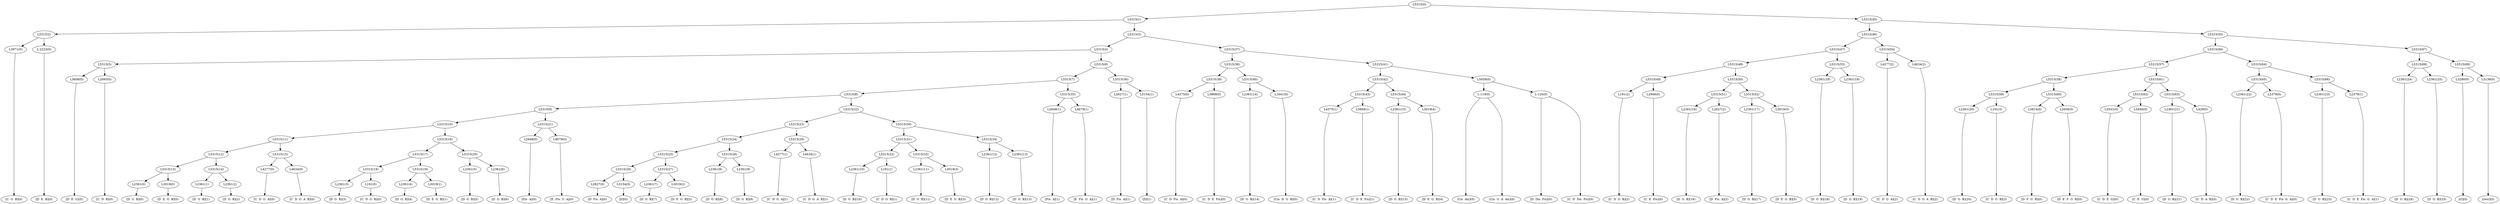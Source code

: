 digraph sample{
"L3971(0)"->"[C  G  B](0)"
"L-2223(0)"->"[D  E  B](0)"
"L5315(2)"->"L3971(0)"
"L5315(2)"->"L-2223(0)"
"L3608(0)"->"[D  E  G](0)"
"L2693(0)"->"[C  D  B](0)"
"L5315(5)"->"L3608(0)"
"L5315(5)"->"L2693(0)"
"L2361(0)"->"[D  G  B](0)"
"L3019(0)"->"[D  E  G  B](0)"
"L5315(13)"->"L2361(0)"
"L5315(13)"->"L3019(0)"
"L2361(1)"->"[D  G  B](1)"
"L2361(2)"->"[D  G  B](2)"
"L5315(14)"->"L2361(1)"
"L5315(14)"->"L2361(2)"
"L5315(12)"->"L5315(13)"
"L5315(12)"->"L5315(14)"
"L4277(0)"->"[C  D  G  A](0)"
"L4634(0)"->"[C  D  G  A  B](0)"
"L5315(15)"->"L4277(0)"
"L5315(15)"->"L4634(0)"
"L5315(11)"->"L5315(12)"
"L5315(11)"->"L5315(15)"
"L2361(3)"->"[D  G  B](3)"
"L191(0)"->"[C  D  G  B](0)"
"L5315(18)"->"L2361(3)"
"L5315(18)"->"L191(0)"
"L2361(4)"->"[D  G  B](4)"
"L3019(1)"->"[D  E  G  B](1)"
"L5315(19)"->"L2361(4)"
"L5315(19)"->"L3019(1)"
"L5315(17)"->"L5315(18)"
"L5315(17)"->"L5315(19)"
"L2361(5)"->"[D  G  B](5)"
"L2361(6)"->"[D  G  B](6)"
"L5315(20)"->"L2361(5)"
"L5315(20)"->"L2361(6)"
"L5315(16)"->"L5315(17)"
"L5315(16)"->"L5315(20)"
"L5315(10)"->"L5315(11)"
"L5315(10)"->"L5315(16)"
"L2648(0)"->"[Fis  A](0)"
"L4679(0)"->"[E  Fis  G  A](0)"
"L5315(21)"->"L2648(0)"
"L5315(21)"->"L4679(0)"
"L5315(9)"->"L5315(10)"
"L5315(9)"->"L5315(21)"
"L2627(0)"->"[D  Fis  A](0)"
"L3154(0)"->"[D](0)"
"L5315(26)"->"L2627(0)"
"L5315(26)"->"L3154(0)"
"L2361(7)"->"[D  G  B](7)"
"L3019(2)"->"[D  E  G  B](2)"
"L5315(27)"->"L2361(7)"
"L5315(27)"->"L3019(2)"
"L5315(25)"->"L5315(26)"
"L5315(25)"->"L5315(27)"
"L2361(8)"->"[D  G  B](8)"
"L2361(9)"->"[D  G  B](9)"
"L5315(28)"->"L2361(8)"
"L5315(28)"->"L2361(9)"
"L5315(24)"->"L5315(25)"
"L5315(24)"->"L5315(28)"
"L4277(1)"->"[C  D  G  A](1)"
"L4634(1)"->"[C  D  G  A  B](1)"
"L5315(29)"->"L4277(1)"
"L5315(29)"->"L4634(1)"
"L5315(23)"->"L5315(24)"
"L5315(23)"->"L5315(29)"
"L2361(10)"->"[D  G  B](10)"
"L191(1)"->"[C  D  G  B](1)"
"L5315(32)"->"L2361(10)"
"L5315(32)"->"L191(1)"
"L2361(11)"->"[D  G  B](11)"
"L3019(3)"->"[D  E  G  B](3)"
"L5315(33)"->"L2361(11)"
"L5315(33)"->"L3019(3)"
"L5315(31)"->"L5315(32)"
"L5315(31)"->"L5315(33)"
"L2361(12)"->"[D  G  B](12)"
"L2361(13)"->"[D  G  B](13)"
"L5315(34)"->"L2361(12)"
"L5315(34)"->"L2361(13)"
"L5315(30)"->"L5315(31)"
"L5315(30)"->"L5315(34)"
"L5315(22)"->"L5315(23)"
"L5315(22)"->"L5315(30)"
"L5315(8)"->"L5315(9)"
"L5315(8)"->"L5315(22)"
"L2648(1)"->"[Fis  A](1)"
"L4679(1)"->"[E  Fis  G  A](1)"
"L5315(35)"->"L2648(1)"
"L5315(35)"->"L4679(1)"
"L5315(7)"->"L5315(8)"
"L5315(7)"->"L5315(35)"
"L2627(1)"->"[D  Fis  A](1)"
"L3154(1)"->"[D](1)"
"L5315(36)"->"L2627(1)"
"L5315(36)"->"L3154(1)"
"L5315(6)"->"L5315(7)"
"L5315(6)"->"L5315(36)"
"L5315(4)"->"L5315(5)"
"L5315(4)"->"L5315(6)"
"L4375(0)"->"[C  D  Fis  A](0)"
"L3868(0)"->"[C  D  E  Fis](0)"
"L5315(39)"->"L4375(0)"
"L5315(39)"->"L3868(0)"
"L2361(14)"->"[D  G  B](14)"
"L1641(0)"->"[Cis  D  G  B](0)"
"L5315(40)"->"L2361(14)"
"L5315(40)"->"L1641(0)"
"L5315(38)"->"L5315(39)"
"L5315(38)"->"L5315(40)"
"L4375(1)"->"[C  D  Fis  A](1)"
"L3868(1)"->"[C  D  E  Fis](1)"
"L5315(43)"->"L4375(1)"
"L5315(43)"->"L3868(1)"
"L2361(15)"->"[D  G  B](15)"
"L3019(4)"->"[D  E  G  B](4)"
"L5315(44)"->"L2361(15)"
"L5315(44)"->"L3019(4)"
"L5315(42)"->"L5315(43)"
"L5315(42)"->"L5315(44)"
"L-119(0)"->"[Cis  Ais](0)"
"L-119(0)"->"[Cis  G  A  Ais](0)"
"L-120(0)"->"[D  Dis  Fis](0)"
"L-120(0)"->"[C  D  Dis  Fis](0)"
"L5059(0)"->"L-119(0)"
"L5059(0)"->"L-120(0)"
"L5315(41)"->"L5315(42)"
"L5315(41)"->"L5059(0)"
"L5315(37)"->"L5315(38)"
"L5315(37)"->"L5315(41)"
"L5315(3)"->"L5315(4)"
"L5315(3)"->"L5315(37)"
"L5315(1)"->"L5315(2)"
"L5315(1)"->"L5315(3)"
"L191(2)"->"[C  D  G  B](2)"
"L2946(0)"->"[C  E  Fis](0)"
"L5315(49)"->"L191(2)"
"L5315(49)"->"L2946(0)"
"L2361(16)"->"[D  G  B](16)"
"L2627(2)"->"[D  Fis  A](2)"
"L5315(51)"->"L2361(16)"
"L5315(51)"->"L2627(2)"
"L2361(17)"->"[D  G  B](17)"
"L3019(5)"->"[D  E  G  B](5)"
"L5315(52)"->"L2361(17)"
"L5315(52)"->"L3019(5)"
"L5315(50)"->"L5315(51)"
"L5315(50)"->"L5315(52)"
"L5315(48)"->"L5315(49)"
"L5315(48)"->"L5315(50)"
"L2361(18)"->"[D  G  B](18)"
"L2361(19)"->"[D  G  B](19)"
"L5315(53)"->"L2361(18)"
"L5315(53)"->"L2361(19)"
"L5315(47)"->"L5315(48)"
"L5315(47)"->"L5315(53)"
"L4277(2)"->"[C  D  G  A](2)"
"L4634(2)"->"[C  D  G  A  B](2)"
"L5315(54)"->"L4277(2)"
"L5315(54)"->"L4634(2)"
"L5315(46)"->"L5315(47)"
"L5315(46)"->"L5315(54)"
"L2361(20)"->"[D  G  B](20)"
"L191(3)"->"[C  D  G  B](3)"
"L5315(59)"->"L2361(20)"
"L5315(59)"->"L191(3)"
"L3814(0)"->"[D  F  G  B](0)"
"L2656(0)"->"[D  E  F  G  B](0)"
"L5315(60)"->"L3814(0)"
"L5315(60)"->"L2656(0)"
"L5315(58)"->"L5315(59)"
"L5315(58)"->"L5315(60)"
"L3541(0)"->"[C  D  E  G](0)"
"L3456(0)"->"[C  E  G](0)"
"L5315(62)"->"L3541(0)"
"L5315(62)"->"L3456(0)"
"L2361(21)"->"[D  G  B](21)"
"L429(0)"->"[C  D  A  B](0)"
"L5315(63)"->"L2361(21)"
"L5315(63)"->"L429(0)"
"L5315(61)"->"L5315(62)"
"L5315(61)"->"L5315(63)"
"L5315(57)"->"L5315(58)"
"L5315(57)"->"L5315(61)"
"L2361(22)"->"[D  G  B](22)"
"L2379(0)"->"[C  D  E  Fis  G  A](0)"
"L5315(65)"->"L2361(22)"
"L5315(65)"->"L2379(0)"
"L2361(23)"->"[D  G  B](23)"
"L2379(1)"->"[C  D  E  Fis  G  A](1)"
"L5315(66)"->"L2361(23)"
"L5315(66)"->"L2379(1)"
"L5315(64)"->"L5315(65)"
"L5315(64)"->"L5315(66)"
"L5315(56)"->"L5315(57)"
"L5315(56)"->"L5315(64)"
"L2361(24)"->"[D  G  B](24)"
"L2361(25)"->"[D  G  B](25)"
"L5315(68)"->"L2361(24)"
"L5315(68)"->"L2361(25)"
"L3280(0)"->"[G](0)"
"L3138(0)"->"[rest](0)"
"L5315(69)"->"L3280(0)"
"L5315(69)"->"L3138(0)"
"L5315(67)"->"L5315(68)"
"L5315(67)"->"L5315(69)"
"L5315(55)"->"L5315(56)"
"L5315(55)"->"L5315(67)"
"L5315(45)"->"L5315(46)"
"L5315(45)"->"L5315(55)"
"L5315(0)"->"L5315(1)"
"L5315(0)"->"L5315(45)"
{rank = min; "L5315(0)"}
{rank = same; "L5315(1)"; "L5315(45)";}
{rank = same; "L5315(2)"; "L5315(3)"; "L5315(46)"; "L5315(55)";}
{rank = same; "L3971(0)"; "L-2223(0)"; "L5315(4)"; "L5315(37)"; "L5315(47)"; "L5315(54)"; "L5315(56)"; "L5315(67)";}
{rank = same; "L5315(5)"; "L5315(6)"; "L5315(38)"; "L5315(41)"; "L5315(48)"; "L5315(53)"; "L4277(2)"; "L4634(2)"; "L5315(57)"; "L5315(64)"; "L5315(68)"; "L5315(69)";}
{rank = same; "L3608(0)"; "L2693(0)"; "L5315(7)"; "L5315(36)"; "L5315(39)"; "L5315(40)"; "L5315(42)"; "L5059(0)"; "L5315(49)"; "L5315(50)"; "L2361(18)"; "L2361(19)"; "L5315(58)"; "L5315(61)"; "L5315(65)"; "L5315(66)"; "L2361(24)"; "L2361(25)"; "L3280(0)"; "L3138(0)";}
{rank = same; "L5315(8)"; "L5315(35)"; "L2627(1)"; "L3154(1)"; "L4375(0)"; "L3868(0)"; "L2361(14)"; "L1641(0)"; "L5315(43)"; "L5315(44)"; "L-119(0)"; "L-120(0)"; "L191(2)"; "L2946(0)"; "L5315(51)"; "L5315(52)"; "L5315(59)"; "L5315(60)"; "L5315(62)"; "L5315(63)"; "L2361(22)"; "L2379(0)"; "L2361(23)"; "L2379(1)";}
{rank = same; "L5315(9)"; "L5315(22)"; "L2648(1)"; "L4679(1)"; "L4375(1)"; "L3868(1)"; "L2361(15)"; "L3019(4)"; "L2361(16)"; "L2627(2)"; "L2361(17)"; "L3019(5)"; "L2361(20)"; "L191(3)"; "L3814(0)"; "L2656(0)"; "L3541(0)"; "L3456(0)"; "L2361(21)"; "L429(0)";}
{rank = same; "L5315(10)"; "L5315(21)"; "L5315(23)"; "L5315(30)";}
{rank = same; "L5315(11)"; "L5315(16)"; "L2648(0)"; "L4679(0)"; "L5315(24)"; "L5315(29)"; "L5315(31)"; "L5315(34)";}
{rank = same; "L5315(12)"; "L5315(15)"; "L5315(17)"; "L5315(20)"; "L5315(25)"; "L5315(28)"; "L4277(1)"; "L4634(1)"; "L5315(32)"; "L5315(33)"; "L2361(12)"; "L2361(13)";}
{rank = same; "L5315(13)"; "L5315(14)"; "L4277(0)"; "L4634(0)"; "L5315(18)"; "L5315(19)"; "L2361(5)"; "L2361(6)"; "L5315(26)"; "L5315(27)"; "L2361(8)"; "L2361(9)"; "L2361(10)"; "L191(1)"; "L2361(11)"; "L3019(3)";}
{rank = same; "L2361(0)"; "L3019(0)"; "L2361(1)"; "L2361(2)"; "L2361(3)"; "L191(0)"; "L2361(4)"; "L3019(1)"; "L2627(0)"; "L3154(0)"; "L2361(7)"; "L3019(2)";}
{rank = max; "[C  D  A  B](0)"; "[C  D  B](0)"; "[C  D  Dis  Fis](0)"; "[C  D  E  Fis  G  A](0)"; "[C  D  E  Fis  G  A](1)"; "[C  D  E  Fis](0)"; "[C  D  E  Fis](1)"; "[C  D  E  G](0)"; "[C  D  Fis  A](0)"; "[C  D  Fis  A](1)"; "[C  D  G  A  B](0)"; "[C  D  G  A  B](1)"; "[C  D  G  A  B](2)"; "[C  D  G  A](0)"; "[C  D  G  A](1)"; "[C  D  G  A](2)"; "[C  D  G  B](0)"; "[C  D  G  B](1)"; "[C  D  G  B](2)"; "[C  D  G  B](3)"; "[C  E  Fis](0)"; "[C  E  G](0)"; "[C  G  B](0)"; "[Cis  Ais](0)"; "[Cis  D  G  B](0)"; "[Cis  G  A  Ais](0)"; "[D  Dis  Fis](0)"; "[D  E  B](0)"; "[D  E  F  G  B](0)"; "[D  E  G  B](0)"; "[D  E  G  B](1)"; "[D  E  G  B](2)"; "[D  E  G  B](3)"; "[D  E  G  B](4)"; "[D  E  G  B](5)"; "[D  E  G](0)"; "[D  F  G  B](0)"; "[D  Fis  A](0)"; "[D  Fis  A](1)"; "[D  Fis  A](2)"; "[D  G  B](0)"; "[D  G  B](1)"; "[D  G  B](10)"; "[D  G  B](11)"; "[D  G  B](12)"; "[D  G  B](13)"; "[D  G  B](14)"; "[D  G  B](15)"; "[D  G  B](16)"; "[D  G  B](17)"; "[D  G  B](18)"; "[D  G  B](19)"; "[D  G  B](2)"; "[D  G  B](20)"; "[D  G  B](21)"; "[D  G  B](22)"; "[D  G  B](23)"; "[D  G  B](24)"; "[D  G  B](25)"; "[D  G  B](3)"; "[D  G  B](4)"; "[D  G  B](5)"; "[D  G  B](6)"; "[D  G  B](7)"; "[D  G  B](8)"; "[D  G  B](9)"; "[D](0)"; "[D](1)"; "[E  Fis  G  A](0)"; "[E  Fis  G  A](1)"; "[Fis  A](0)"; "[Fis  A](1)"; "[G](0)"; "[rest](0)";}
}